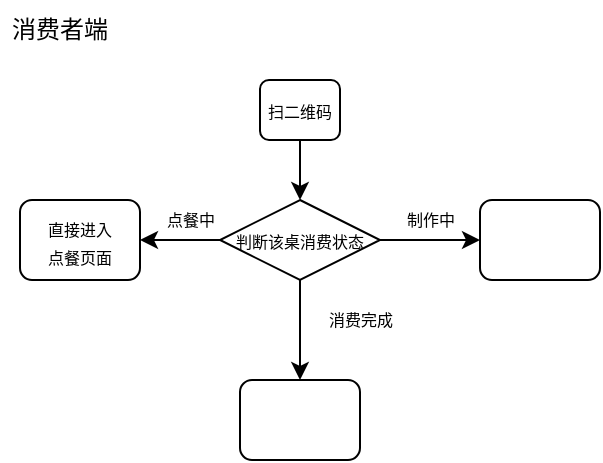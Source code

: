 <mxfile>
    <diagram id="lkhRureHaR2NHh6T9vrS" name="Page-1">
        <mxGraphModel dx="577" dy="482" grid="1" gridSize="10" guides="1" tooltips="1" connect="1" arrows="1" fold="1" page="1" pageScale="1" pageWidth="1169" pageHeight="1654" math="0" shadow="0">
            <root>
                <mxCell id="0"/>
                <mxCell id="1" parent="0"/>
                <mxCell id="2" value="消费者端" style="text;html=1;strokeColor=none;fillColor=none;align=center;verticalAlign=middle;whiteSpace=wrap;rounded=1;" vertex="1" parent="1">
                    <mxGeometry x="10" y="40" width="60" height="30" as="geometry"/>
                </mxCell>
                <mxCell id="8" style="edgeStyle=none;html=1;entryX=0.5;entryY=0;entryDx=0;entryDy=0;fontSize=8;" edge="1" parent="1" source="4" target="7">
                    <mxGeometry relative="1" as="geometry"/>
                </mxCell>
                <mxCell id="4" value="&lt;font style=&quot;font-size: 8px;&quot;&gt;扫二维码&lt;br&gt;&lt;/font&gt;" style="rounded=1;whiteSpace=wrap;html=1;" vertex="1" parent="1">
                    <mxGeometry x="140" y="80" width="40" height="30" as="geometry"/>
                </mxCell>
                <mxCell id="6" value="&lt;p style=&quot;line-height: 50%;&quot;&gt;&lt;font style=&quot;font-size: 8px;&quot;&gt;直接进入&lt;br&gt;点餐页面&lt;/font&gt;&lt;/p&gt;" style="rounded=1;whiteSpace=wrap;html=1;hachureGap=4;fontFamily=Architects Daughter;fontSource=https%3A%2F%2Ffonts.googleapis.com%2Fcss%3Ffamily%3DArchitects%2BDaughter;fontSize=20;" vertex="1" parent="1">
                    <mxGeometry x="20" y="140" width="60" height="40" as="geometry"/>
                </mxCell>
                <mxCell id="11" value="" style="edgeStyle=none;html=1;fontSize=8;" edge="1" parent="1" source="7" target="10">
                    <mxGeometry relative="1" as="geometry"/>
                </mxCell>
                <mxCell id="14" value="" style="edgeStyle=none;html=1;fontSize=8;" edge="1" parent="1" source="7" target="6">
                    <mxGeometry relative="1" as="geometry"/>
                </mxCell>
                <mxCell id="16" value="" style="edgeStyle=none;html=1;fontSize=8;" edge="1" parent="1" source="7" target="9">
                    <mxGeometry relative="1" as="geometry"/>
                </mxCell>
                <mxCell id="7" value="&lt;span style=&quot;font-size: 8px;&quot;&gt;判断该桌消费状态&lt;/span&gt;" style="rhombus;whiteSpace=wrap;html=1;" vertex="1" parent="1">
                    <mxGeometry x="120" y="140" width="80" height="40" as="geometry"/>
                </mxCell>
                <mxCell id="9" value="" style="rounded=1;whiteSpace=wrap;html=1;hachureGap=4;fontFamily=Architects Daughter;fontSource=https%3A%2F%2Ffonts.googleapis.com%2Fcss%3Ffamily%3DArchitects%2BDaughter;fontSize=20;" vertex="1" parent="1">
                    <mxGeometry x="130" y="230" width="60" height="40" as="geometry"/>
                </mxCell>
                <mxCell id="10" value="" style="rounded=1;whiteSpace=wrap;html=1;hachureGap=4;fontFamily=Architects Daughter;fontSource=https%3A%2F%2Ffonts.googleapis.com%2Fcss%3Ffamily%3DArchitects%2BDaughter;fontSize=20;" vertex="1" parent="1">
                    <mxGeometry x="250" y="140" width="60" height="40" as="geometry"/>
                </mxCell>
                <mxCell id="12" value="制作中" style="text;html=1;align=center;verticalAlign=middle;resizable=0;points=[];autosize=1;strokeColor=none;fillColor=none;fontSize=8;" vertex="1" parent="1">
                    <mxGeometry x="200" y="140" width="50" height="20" as="geometry"/>
                </mxCell>
                <mxCell id="15" value="点餐中" style="text;html=1;align=center;verticalAlign=middle;resizable=0;points=[];autosize=1;strokeColor=none;fillColor=none;fontSize=8;" vertex="1" parent="1">
                    <mxGeometry x="80" y="140" width="50" height="20" as="geometry"/>
                </mxCell>
                <mxCell id="17" value="消费完成" style="text;html=1;align=center;verticalAlign=middle;resizable=0;points=[];autosize=1;strokeColor=none;fillColor=none;fontSize=8;" vertex="1" parent="1">
                    <mxGeometry x="160" y="190" width="60" height="20" as="geometry"/>
                </mxCell>
            </root>
        </mxGraphModel>
    </diagram>
</mxfile>